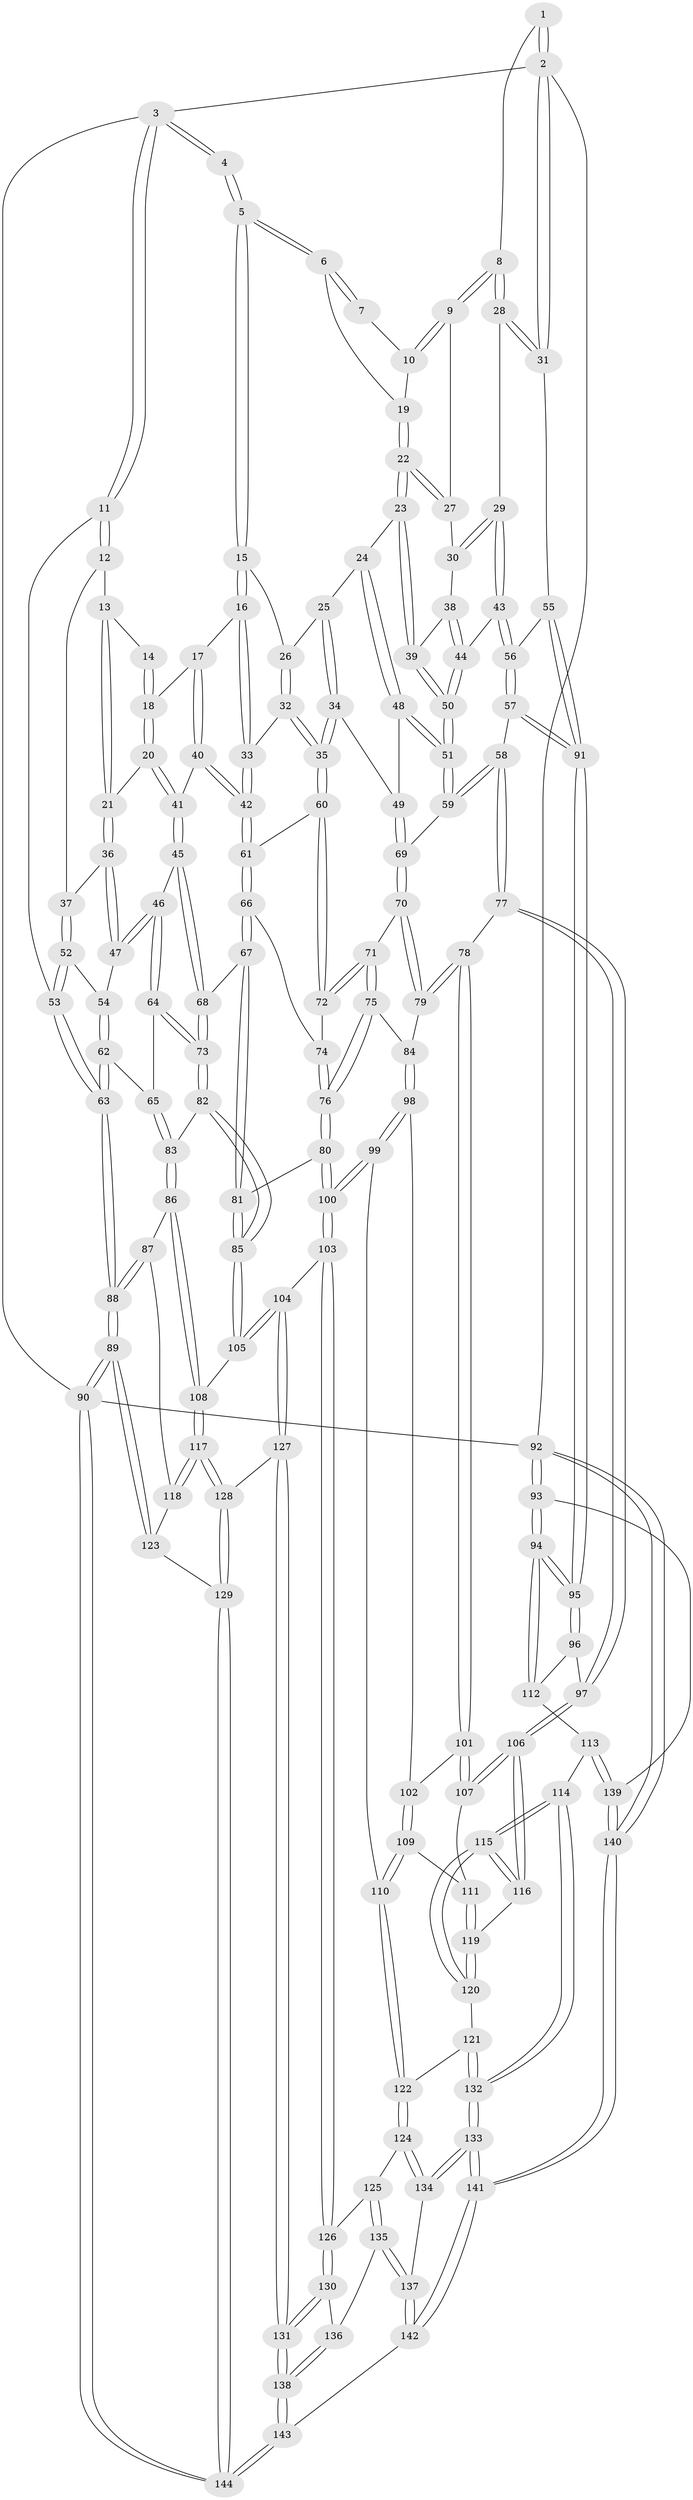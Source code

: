 // Generated by graph-tools (version 1.1) at 2025/03/03/09/25 03:03:19]
// undirected, 144 vertices, 357 edges
graph export_dot {
graph [start="1"]
  node [color=gray90,style=filled];
  1 [pos="+0.9427073523319496+0"];
  2 [pos="+1+0"];
  3 [pos="+0+0"];
  4 [pos="+0.2826263437586681+0"];
  5 [pos="+0.4979592370953906+0"];
  6 [pos="+0.5810506174895455+0"];
  7 [pos="+0.8936577949087131+0"];
  8 [pos="+0.9145304878507402+0.09008200931720334"];
  9 [pos="+0.84452680460524+0.08288139723076393"];
  10 [pos="+0.8298325132605158+0.04362101334859887"];
  11 [pos="+0+0"];
  12 [pos="+0+0.05603497439706569"];
  13 [pos="+0.09903971795752732+0.061016816413194536"];
  14 [pos="+0.23848587706730723+0"];
  15 [pos="+0.48012915489616564+0"];
  16 [pos="+0.3902821586193681+0.09245534383442412"];
  17 [pos="+0.368008188262419+0.1140428822112072"];
  18 [pos="+0.22978382240196787+0.052857825355229766"];
  19 [pos="+0.6915892420108654+0.023505959720977174"];
  20 [pos="+0.19636175317991017+0.13867938995576023"];
  21 [pos="+0.18460385546476274+0.13869018818369505"];
  22 [pos="+0.7162754324054339+0.12087340952640883"];
  23 [pos="+0.7102211075720756+0.13856003314578041"];
  24 [pos="+0.6476493965823933+0.1678044400257885"];
  25 [pos="+0.5484726666793703+0.09923944117798092"];
  26 [pos="+0.4936586430094442+0.008564496115489359"];
  27 [pos="+0.8193179032874119+0.10671776310073552"];
  28 [pos="+0.936721941741901+0.10975890313635463"];
  29 [pos="+0.9102911958450361+0.20270779027672536"];
  30 [pos="+0.8328945046468428+0.15930334620310202"];
  31 [pos="+1+0.042336805883969875"];
  32 [pos="+0.4736126955663905+0.24083677932743489"];
  33 [pos="+0.4706637344853967+0.24101881130113922"];
  34 [pos="+0.542587488684542+0.25754014776737366"];
  35 [pos="+0.5293882161852965+0.2621274078770343"];
  36 [pos="+0.10030127337750544+0.18430161327188932"];
  37 [pos="+0.08180211335502509+0.1878354898823769"];
  38 [pos="+0.8077566973687417+0.18646833163801332"];
  39 [pos="+0.7381624910627462+0.18616537831388444"];
  40 [pos="+0.30936890891478824+0.21803426146670224"];
  41 [pos="+0.26925049755651154+0.2174813401939905"];
  42 [pos="+0.36567649581127004+0.2681146607738254"];
  43 [pos="+0.9125330303308806+0.2229479867313349"];
  44 [pos="+0.840930444541668+0.24793472096914768"];
  45 [pos="+0.24150711114840429+0.2510353167365842"];
  46 [pos="+0.19660056551531702+0.2899320060217054"];
  47 [pos="+0.16607926888644833+0.2781219437725244"];
  48 [pos="+0.6292812567185339+0.2043315681136615"];
  49 [pos="+0.5509169224389526+0.2577227315628963"];
  50 [pos="+0.7544355339560574+0.3240397171929334"];
  51 [pos="+0.7464722357391365+0.345622109665501"];
  52 [pos="+0.07100707224936079+0.20431339003633503"];
  53 [pos="+0+0.2789154899022041"];
  54 [pos="+0.07625211866959701+0.27997582487392003"];
  55 [pos="+1+0.24829245984823886"];
  56 [pos="+0.921611222092585+0.2315784866192844"];
  57 [pos="+0.9276666425477315+0.43349844034866414"];
  58 [pos="+0.8685619479250082+0.4529717766278506"];
  59 [pos="+0.7443514210953275+0.3615440860620331"];
  60 [pos="+0.5093113820832982+0.3613161149734507"];
  61 [pos="+0.3676344426817771+0.29752714613072095"];
  62 [pos="+0.00450359863093518+0.4054934574102572"];
  63 [pos="+0+0.4536989619969554"];
  64 [pos="+0.17163087832412055+0.393290740849326"];
  65 [pos="+0.09566150238948709+0.4154100353166218"];
  66 [pos="+0.3565714732351905+0.40459155751925074"];
  67 [pos="+0.3414974850801024+0.4178997523668489"];
  68 [pos="+0.3004751697257504+0.43650796370674955"];
  69 [pos="+0.6962896825976354+0.377140556515265"];
  70 [pos="+0.6728564480206083+0.3985004109246215"];
  71 [pos="+0.5674478864934772+0.4348499535721163"];
  72 [pos="+0.5101176469187418+0.3866067442860226"];
  73 [pos="+0.2790096381327134+0.45021317295849606"];
  74 [pos="+0.42193264376682826+0.41590926480698653"];
  75 [pos="+0.538089248490675+0.532394089946879"];
  76 [pos="+0.48826138017177984+0.5504277048416995"];
  77 [pos="+0.8388800111796081+0.5469873223727079"];
  78 [pos="+0.7007715756745794+0.5721389291736426"];
  79 [pos="+0.6732326944652308+0.5505856145427122"];
  80 [pos="+0.4859603290960749+0.5524113187376919"];
  81 [pos="+0.43051824927944937+0.5625818928522468"];
  82 [pos="+0.2624747425339762+0.5663703848116345"];
  83 [pos="+0.16675035943421107+0.5760741818718893"];
  84 [pos="+0.5750694325529603+0.5580287251993137"];
  85 [pos="+0.31866630592823536+0.6373544985652618"];
  86 [pos="+0.07636966961769084+0.6395932860906078"];
  87 [pos="+0.06145221927116953+0.6471809898805437"];
  88 [pos="+0+0.5451065954812067"];
  89 [pos="+0+0.909288743789052"];
  90 [pos="+0+1"];
  91 [pos="+1+0.44663122772492436"];
  92 [pos="+1+1"];
  93 [pos="+1+0.7708809734010271"];
  94 [pos="+1+0.7364229204310802"];
  95 [pos="+1+0.6552851984334003"];
  96 [pos="+0.9267110377032565+0.6591834650048505"];
  97 [pos="+0.859315767925768+0.6334937370782442"];
  98 [pos="+0.5940906664674618+0.6388873429750797"];
  99 [pos="+0.5215148872423693+0.71788652996407"];
  100 [pos="+0.5034824270669378+0.7221451447078727"];
  101 [pos="+0.6793910041957908+0.6562646887723441"];
  102 [pos="+0.6709938781123037+0.6631492785074915"];
  103 [pos="+0.49866217101950505+0.7263386562037434"];
  104 [pos="+0.36449836740650315+0.7162778110794964"];
  105 [pos="+0.32212053647444716+0.6810560141209925"];
  106 [pos="+0.8221871268847741+0.6868716605686169"];
  107 [pos="+0.7696644309807851+0.6806624492698293"];
  108 [pos="+0.28887280723050784+0.704865420638881"];
  109 [pos="+0.6622730192237543+0.7176910017354133"];
  110 [pos="+0.6211422527815217+0.7481645127743313"];
  111 [pos="+0.6936251161134961+0.739903129581805"];
  112 [pos="+0.9381783484724819+0.7913672013510292"];
  113 [pos="+0.8718542634996843+0.8489351781102892"];
  114 [pos="+0.8428663603521779+0.8397968379222276"];
  115 [pos="+0.8399109318689019+0.8346972692472939"];
  116 [pos="+0.8183152154380064+0.7165216638850145"];
  117 [pos="+0.22024381704606358+0.7721142718999725"];
  118 [pos="+0.08343044184619573+0.7029875046596192"];
  119 [pos="+0.7104434868765694+0.7577226431814142"];
  120 [pos="+0.7130100028697822+0.7996301869840461"];
  121 [pos="+0.6736753851445815+0.8333015608843919"];
  122 [pos="+0.6340303227925217+0.8367868227390551"];
  123 [pos="+0.07162897222818179+0.7533625973088033"];
  124 [pos="+0.6321272931589612+0.8387490623083143"];
  125 [pos="+0.5904499560944118+0.8607146910436867"];
  126 [pos="+0.504835929571281+0.779333486392715"];
  127 [pos="+0.372279720343569+0.9026221534215815"];
  128 [pos="+0.2087046680688956+0.8638794364149361"];
  129 [pos="+0.06836365282390633+0.9836758928107997"];
  130 [pos="+0.44992431912175795+0.8780529836672535"];
  131 [pos="+0.3855173218196676+0.9176589379546006"];
  132 [pos="+0.7597717325478882+0.9200450192319912"];
  133 [pos="+0.74161967464179+0.9644888237895674"];
  134 [pos="+0.6778304853757143+0.929572200989525"];
  135 [pos="+0.5766012670578119+0.8910732656924225"];
  136 [pos="+0.5570983781599546+0.8962232949488279"];
  137 [pos="+0.5965184525842979+0.9370671285513863"];
  138 [pos="+0.4069101834064586+1"];
  139 [pos="+0.9050269065558404+0.8895617498619091"];
  140 [pos="+1+1"];
  141 [pos="+0.7457179498473129+1"];
  142 [pos="+0.5894051207421294+1"];
  143 [pos="+0.406854049805115+1"];
  144 [pos="+0+1"];
  1 -- 2;
  1 -- 2;
  1 -- 8;
  2 -- 3;
  2 -- 31;
  2 -- 31;
  2 -- 92;
  3 -- 4;
  3 -- 4;
  3 -- 11;
  3 -- 11;
  3 -- 90;
  4 -- 5;
  4 -- 5;
  5 -- 6;
  5 -- 6;
  5 -- 15;
  5 -- 15;
  6 -- 7;
  6 -- 7;
  6 -- 19;
  7 -- 10;
  8 -- 9;
  8 -- 9;
  8 -- 28;
  8 -- 28;
  9 -- 10;
  9 -- 10;
  9 -- 27;
  10 -- 19;
  11 -- 12;
  11 -- 12;
  11 -- 53;
  12 -- 13;
  12 -- 37;
  13 -- 14;
  13 -- 21;
  13 -- 21;
  14 -- 18;
  14 -- 18;
  15 -- 16;
  15 -- 16;
  15 -- 26;
  16 -- 17;
  16 -- 33;
  16 -- 33;
  17 -- 18;
  17 -- 40;
  17 -- 40;
  18 -- 20;
  18 -- 20;
  19 -- 22;
  19 -- 22;
  20 -- 21;
  20 -- 41;
  20 -- 41;
  21 -- 36;
  21 -- 36;
  22 -- 23;
  22 -- 23;
  22 -- 27;
  22 -- 27;
  23 -- 24;
  23 -- 39;
  23 -- 39;
  24 -- 25;
  24 -- 48;
  24 -- 48;
  25 -- 26;
  25 -- 34;
  25 -- 34;
  26 -- 32;
  26 -- 32;
  27 -- 30;
  28 -- 29;
  28 -- 31;
  28 -- 31;
  29 -- 30;
  29 -- 30;
  29 -- 43;
  29 -- 43;
  30 -- 38;
  31 -- 55;
  32 -- 33;
  32 -- 35;
  32 -- 35;
  33 -- 42;
  33 -- 42;
  34 -- 35;
  34 -- 35;
  34 -- 49;
  35 -- 60;
  35 -- 60;
  36 -- 37;
  36 -- 47;
  36 -- 47;
  37 -- 52;
  37 -- 52;
  38 -- 39;
  38 -- 44;
  38 -- 44;
  39 -- 50;
  39 -- 50;
  40 -- 41;
  40 -- 42;
  40 -- 42;
  41 -- 45;
  41 -- 45;
  42 -- 61;
  42 -- 61;
  43 -- 44;
  43 -- 56;
  43 -- 56;
  44 -- 50;
  44 -- 50;
  45 -- 46;
  45 -- 68;
  45 -- 68;
  46 -- 47;
  46 -- 47;
  46 -- 64;
  46 -- 64;
  47 -- 54;
  48 -- 49;
  48 -- 51;
  48 -- 51;
  49 -- 69;
  49 -- 69;
  50 -- 51;
  50 -- 51;
  51 -- 59;
  51 -- 59;
  52 -- 53;
  52 -- 53;
  52 -- 54;
  53 -- 63;
  53 -- 63;
  54 -- 62;
  54 -- 62;
  55 -- 56;
  55 -- 91;
  55 -- 91;
  56 -- 57;
  56 -- 57;
  57 -- 58;
  57 -- 91;
  57 -- 91;
  58 -- 59;
  58 -- 59;
  58 -- 77;
  58 -- 77;
  59 -- 69;
  60 -- 61;
  60 -- 72;
  60 -- 72;
  61 -- 66;
  61 -- 66;
  62 -- 63;
  62 -- 63;
  62 -- 65;
  63 -- 88;
  63 -- 88;
  64 -- 65;
  64 -- 73;
  64 -- 73;
  65 -- 83;
  65 -- 83;
  66 -- 67;
  66 -- 67;
  66 -- 74;
  67 -- 68;
  67 -- 81;
  67 -- 81;
  68 -- 73;
  68 -- 73;
  69 -- 70;
  69 -- 70;
  70 -- 71;
  70 -- 79;
  70 -- 79;
  71 -- 72;
  71 -- 72;
  71 -- 75;
  71 -- 75;
  72 -- 74;
  73 -- 82;
  73 -- 82;
  74 -- 76;
  74 -- 76;
  75 -- 76;
  75 -- 76;
  75 -- 84;
  76 -- 80;
  76 -- 80;
  77 -- 78;
  77 -- 97;
  77 -- 97;
  78 -- 79;
  78 -- 79;
  78 -- 101;
  78 -- 101;
  79 -- 84;
  80 -- 81;
  80 -- 100;
  80 -- 100;
  81 -- 85;
  81 -- 85;
  82 -- 83;
  82 -- 85;
  82 -- 85;
  83 -- 86;
  83 -- 86;
  84 -- 98;
  84 -- 98;
  85 -- 105;
  85 -- 105;
  86 -- 87;
  86 -- 108;
  86 -- 108;
  87 -- 88;
  87 -- 88;
  87 -- 118;
  88 -- 89;
  88 -- 89;
  89 -- 90;
  89 -- 90;
  89 -- 123;
  89 -- 123;
  90 -- 144;
  90 -- 144;
  90 -- 92;
  91 -- 95;
  91 -- 95;
  92 -- 93;
  92 -- 93;
  92 -- 140;
  92 -- 140;
  93 -- 94;
  93 -- 94;
  93 -- 139;
  94 -- 95;
  94 -- 95;
  94 -- 112;
  94 -- 112;
  95 -- 96;
  95 -- 96;
  96 -- 97;
  96 -- 112;
  97 -- 106;
  97 -- 106;
  98 -- 99;
  98 -- 99;
  98 -- 102;
  99 -- 100;
  99 -- 100;
  99 -- 110;
  100 -- 103;
  100 -- 103;
  101 -- 102;
  101 -- 107;
  101 -- 107;
  102 -- 109;
  102 -- 109;
  103 -- 104;
  103 -- 126;
  103 -- 126;
  104 -- 105;
  104 -- 105;
  104 -- 127;
  104 -- 127;
  105 -- 108;
  106 -- 107;
  106 -- 107;
  106 -- 116;
  106 -- 116;
  107 -- 111;
  108 -- 117;
  108 -- 117;
  109 -- 110;
  109 -- 110;
  109 -- 111;
  110 -- 122;
  110 -- 122;
  111 -- 119;
  111 -- 119;
  112 -- 113;
  113 -- 114;
  113 -- 139;
  113 -- 139;
  114 -- 115;
  114 -- 115;
  114 -- 132;
  114 -- 132;
  115 -- 116;
  115 -- 116;
  115 -- 120;
  115 -- 120;
  116 -- 119;
  117 -- 118;
  117 -- 118;
  117 -- 128;
  117 -- 128;
  118 -- 123;
  119 -- 120;
  119 -- 120;
  120 -- 121;
  121 -- 122;
  121 -- 132;
  121 -- 132;
  122 -- 124;
  122 -- 124;
  123 -- 129;
  124 -- 125;
  124 -- 134;
  124 -- 134;
  125 -- 126;
  125 -- 135;
  125 -- 135;
  126 -- 130;
  126 -- 130;
  127 -- 128;
  127 -- 131;
  127 -- 131;
  128 -- 129;
  128 -- 129;
  129 -- 144;
  129 -- 144;
  130 -- 131;
  130 -- 131;
  130 -- 136;
  131 -- 138;
  131 -- 138;
  132 -- 133;
  132 -- 133;
  133 -- 134;
  133 -- 134;
  133 -- 141;
  133 -- 141;
  134 -- 137;
  135 -- 136;
  135 -- 137;
  135 -- 137;
  136 -- 138;
  136 -- 138;
  137 -- 142;
  137 -- 142;
  138 -- 143;
  138 -- 143;
  139 -- 140;
  139 -- 140;
  140 -- 141;
  140 -- 141;
  141 -- 142;
  141 -- 142;
  142 -- 143;
  143 -- 144;
  143 -- 144;
}
